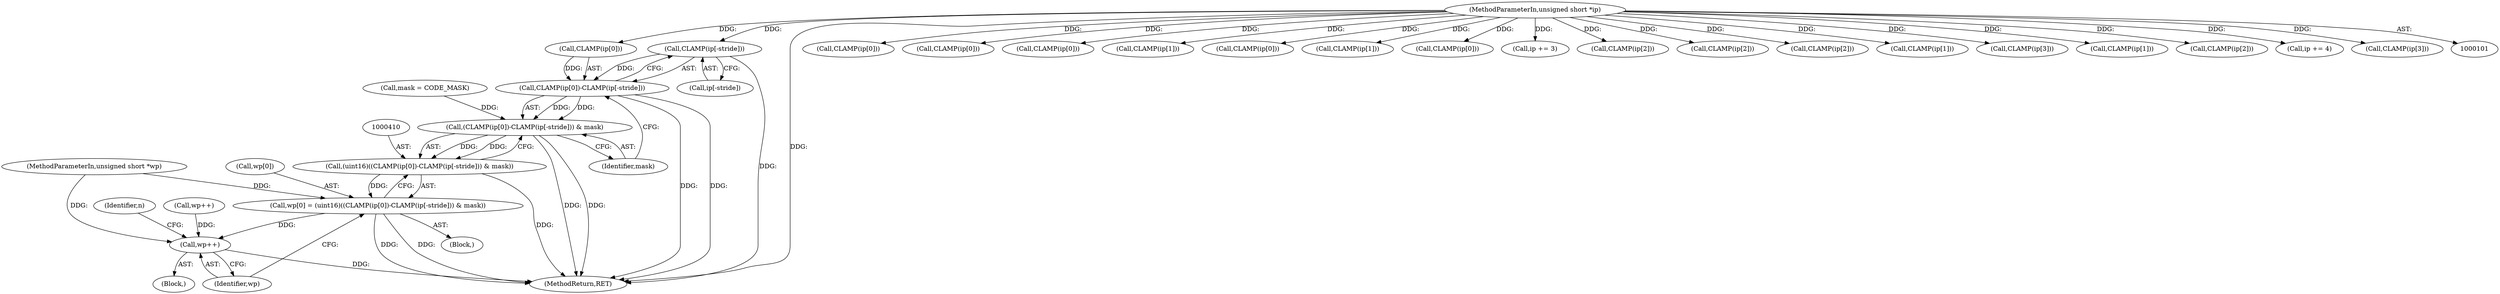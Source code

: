 digraph "0_libtiff_83a4b92815ea04969d494416eaae3d4c6b338e4a#diff-c8b4b355f9b5c06d585b23138e1c185f@array" {
"1000417" [label="(Call,CLAMP(ip[-stride]))"];
"1000102" [label="(MethodParameterIn,unsigned short *ip)"];
"1000412" [label="(Call,CLAMP(ip[0])-CLAMP(ip[-stride]))"];
"1000411" [label="(Call,(CLAMP(ip[0])-CLAMP(ip[-stride])) & mask)"];
"1000409" [label="(Call,(uint16)((CLAMP(ip[0])-CLAMP(ip[-stride])) & mask))"];
"1000405" [label="(Call,wp[0] = (uint16)((CLAMP(ip[0])-CLAMP(ip[-stride])) & mask))"];
"1000423" [label="(Call,wp++)"];
"1000137" [label="(Call,CLAMP(ip[0]))"];
"1000422" [label="(Identifier,mask)"];
"1000403" [label="(Block,)"];
"1000389" [label="(Call,CLAMP(ip[0]))"];
"1000250" [label="(Call,CLAMP(ip[0]))"];
"1000102" [label="(MethodParameterIn,unsigned short *ip)"];
"1000147" [label="(Call,CLAMP(ip[1]))"];
"1000303" [label="(Call,CLAMP(ip[0]))"];
"1000323" [label="(Call,CLAMP(ip[1]))"];
"1000180" [label="(Call,CLAMP(ip[0]))"];
"1000412" [label="(Call,CLAMP(ip[0])-CLAMP(ip[-stride]))"];
"1000175" [label="(Call,ip += 3)"];
"1000118" [label="(Call,mask = CODE_MASK)"];
"1000406" [label="(Call,wp[0])"];
"1000393" [label="(Call,wp++)"];
"1000157" [label="(Call,CLAMP(ip[2]))"];
"1000105" [label="(MethodParameterIn,unsigned short *wp)"];
"1000270" [label="(Call,CLAMP(ip[2]))"];
"1000402" [label="(Block,)"];
"1000424" [label="(Identifier,wp)"];
"1000343" [label="(Call,CLAMP(ip[2]))"];
"1000417" [label="(Call,CLAMP(ip[-stride]))"];
"1000418" [label="(Call,ip[-stride])"];
"1000260" [label="(Call,CLAMP(ip[1]))"];
"1000363" [label="(Call,CLAMP(ip[3]))"];
"1000200" [label="(Call,CLAMP(ip[1]))"];
"1000426" [label="(Identifier,n)"];
"1000220" [label="(Call,CLAMP(ip[2]))"];
"1000298" [label="(Call,ip += 4)"];
"1000428" [label="(MethodReturn,RET)"];
"1000405" [label="(Call,wp[0] = (uint16)((CLAMP(ip[0])-CLAMP(ip[-stride])) & mask))"];
"1000280" [label="(Call,CLAMP(ip[3]))"];
"1000413" [label="(Call,CLAMP(ip[0]))"];
"1000409" [label="(Call,(uint16)((CLAMP(ip[0])-CLAMP(ip[-stride])) & mask))"];
"1000423" [label="(Call,wp++)"];
"1000411" [label="(Call,(CLAMP(ip[0])-CLAMP(ip[-stride])) & mask)"];
"1000417" -> "1000412"  [label="AST: "];
"1000417" -> "1000418"  [label="CFG: "];
"1000418" -> "1000417"  [label="AST: "];
"1000412" -> "1000417"  [label="CFG: "];
"1000417" -> "1000428"  [label="DDG: "];
"1000417" -> "1000412"  [label="DDG: "];
"1000102" -> "1000417"  [label="DDG: "];
"1000102" -> "1000101"  [label="AST: "];
"1000102" -> "1000428"  [label="DDG: "];
"1000102" -> "1000137"  [label="DDG: "];
"1000102" -> "1000147"  [label="DDG: "];
"1000102" -> "1000157"  [label="DDG: "];
"1000102" -> "1000175"  [label="DDG: "];
"1000102" -> "1000180"  [label="DDG: "];
"1000102" -> "1000200"  [label="DDG: "];
"1000102" -> "1000220"  [label="DDG: "];
"1000102" -> "1000250"  [label="DDG: "];
"1000102" -> "1000260"  [label="DDG: "];
"1000102" -> "1000270"  [label="DDG: "];
"1000102" -> "1000280"  [label="DDG: "];
"1000102" -> "1000298"  [label="DDG: "];
"1000102" -> "1000303"  [label="DDG: "];
"1000102" -> "1000323"  [label="DDG: "];
"1000102" -> "1000343"  [label="DDG: "];
"1000102" -> "1000363"  [label="DDG: "];
"1000102" -> "1000389"  [label="DDG: "];
"1000102" -> "1000413"  [label="DDG: "];
"1000412" -> "1000411"  [label="AST: "];
"1000413" -> "1000412"  [label="AST: "];
"1000422" -> "1000412"  [label="CFG: "];
"1000412" -> "1000428"  [label="DDG: "];
"1000412" -> "1000428"  [label="DDG: "];
"1000412" -> "1000411"  [label="DDG: "];
"1000412" -> "1000411"  [label="DDG: "];
"1000413" -> "1000412"  [label="DDG: "];
"1000411" -> "1000409"  [label="AST: "];
"1000411" -> "1000422"  [label="CFG: "];
"1000422" -> "1000411"  [label="AST: "];
"1000409" -> "1000411"  [label="CFG: "];
"1000411" -> "1000428"  [label="DDG: "];
"1000411" -> "1000428"  [label="DDG: "];
"1000411" -> "1000409"  [label="DDG: "];
"1000411" -> "1000409"  [label="DDG: "];
"1000118" -> "1000411"  [label="DDG: "];
"1000409" -> "1000405"  [label="AST: "];
"1000410" -> "1000409"  [label="AST: "];
"1000405" -> "1000409"  [label="CFG: "];
"1000409" -> "1000428"  [label="DDG: "];
"1000409" -> "1000405"  [label="DDG: "];
"1000405" -> "1000403"  [label="AST: "];
"1000406" -> "1000405"  [label="AST: "];
"1000424" -> "1000405"  [label="CFG: "];
"1000405" -> "1000428"  [label="DDG: "];
"1000405" -> "1000428"  [label="DDG: "];
"1000105" -> "1000405"  [label="DDG: "];
"1000405" -> "1000423"  [label="DDG: "];
"1000423" -> "1000402"  [label="AST: "];
"1000423" -> "1000424"  [label="CFG: "];
"1000424" -> "1000423"  [label="AST: "];
"1000426" -> "1000423"  [label="CFG: "];
"1000423" -> "1000428"  [label="DDG: "];
"1000393" -> "1000423"  [label="DDG: "];
"1000105" -> "1000423"  [label="DDG: "];
}
